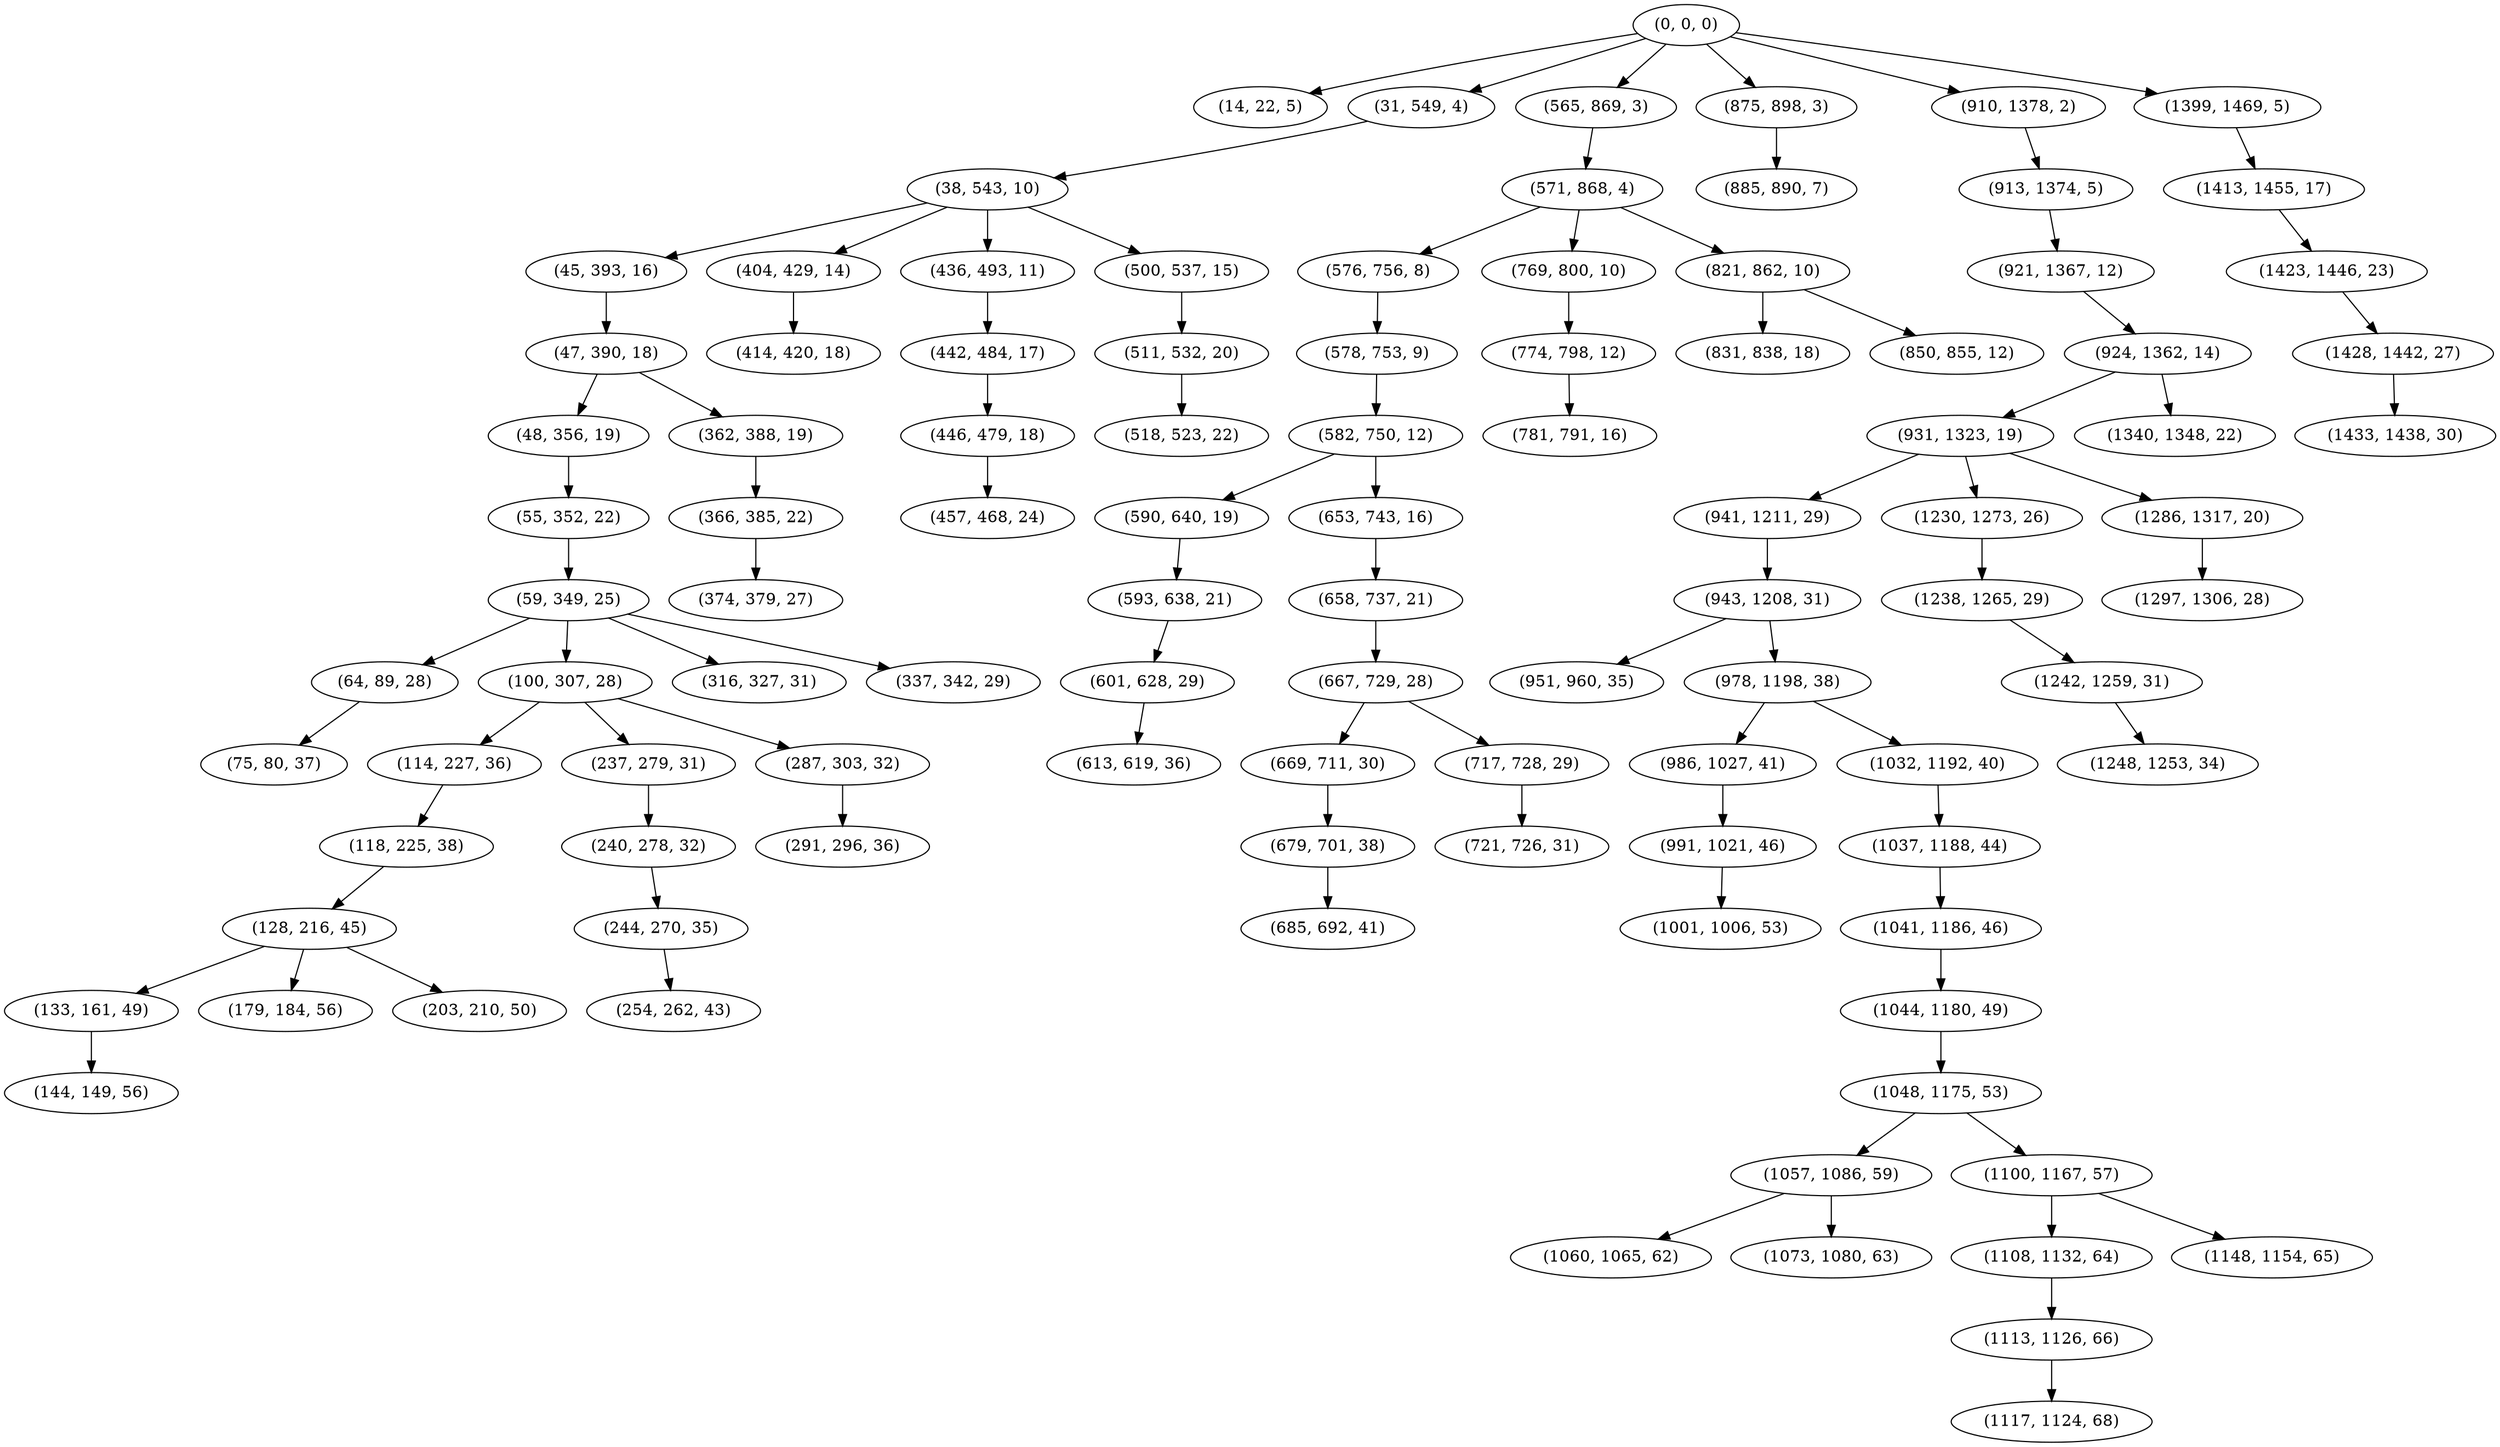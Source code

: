 digraph tree {
    "(0, 0, 0)";
    "(14, 22, 5)";
    "(31, 549, 4)";
    "(38, 543, 10)";
    "(45, 393, 16)";
    "(47, 390, 18)";
    "(48, 356, 19)";
    "(55, 352, 22)";
    "(59, 349, 25)";
    "(64, 89, 28)";
    "(75, 80, 37)";
    "(100, 307, 28)";
    "(114, 227, 36)";
    "(118, 225, 38)";
    "(128, 216, 45)";
    "(133, 161, 49)";
    "(144, 149, 56)";
    "(179, 184, 56)";
    "(203, 210, 50)";
    "(237, 279, 31)";
    "(240, 278, 32)";
    "(244, 270, 35)";
    "(254, 262, 43)";
    "(287, 303, 32)";
    "(291, 296, 36)";
    "(316, 327, 31)";
    "(337, 342, 29)";
    "(362, 388, 19)";
    "(366, 385, 22)";
    "(374, 379, 27)";
    "(404, 429, 14)";
    "(414, 420, 18)";
    "(436, 493, 11)";
    "(442, 484, 17)";
    "(446, 479, 18)";
    "(457, 468, 24)";
    "(500, 537, 15)";
    "(511, 532, 20)";
    "(518, 523, 22)";
    "(565, 869, 3)";
    "(571, 868, 4)";
    "(576, 756, 8)";
    "(578, 753, 9)";
    "(582, 750, 12)";
    "(590, 640, 19)";
    "(593, 638, 21)";
    "(601, 628, 29)";
    "(613, 619, 36)";
    "(653, 743, 16)";
    "(658, 737, 21)";
    "(667, 729, 28)";
    "(669, 711, 30)";
    "(679, 701, 38)";
    "(685, 692, 41)";
    "(717, 728, 29)";
    "(721, 726, 31)";
    "(769, 800, 10)";
    "(774, 798, 12)";
    "(781, 791, 16)";
    "(821, 862, 10)";
    "(831, 838, 18)";
    "(850, 855, 12)";
    "(875, 898, 3)";
    "(885, 890, 7)";
    "(910, 1378, 2)";
    "(913, 1374, 5)";
    "(921, 1367, 12)";
    "(924, 1362, 14)";
    "(931, 1323, 19)";
    "(941, 1211, 29)";
    "(943, 1208, 31)";
    "(951, 960, 35)";
    "(978, 1198, 38)";
    "(986, 1027, 41)";
    "(991, 1021, 46)";
    "(1001, 1006, 53)";
    "(1032, 1192, 40)";
    "(1037, 1188, 44)";
    "(1041, 1186, 46)";
    "(1044, 1180, 49)";
    "(1048, 1175, 53)";
    "(1057, 1086, 59)";
    "(1060, 1065, 62)";
    "(1073, 1080, 63)";
    "(1100, 1167, 57)";
    "(1108, 1132, 64)";
    "(1113, 1126, 66)";
    "(1117, 1124, 68)";
    "(1148, 1154, 65)";
    "(1230, 1273, 26)";
    "(1238, 1265, 29)";
    "(1242, 1259, 31)";
    "(1248, 1253, 34)";
    "(1286, 1317, 20)";
    "(1297, 1306, 28)";
    "(1340, 1348, 22)";
    "(1399, 1469, 5)";
    "(1413, 1455, 17)";
    "(1423, 1446, 23)";
    "(1428, 1442, 27)";
    "(1433, 1438, 30)";
    "(0, 0, 0)" -> "(14, 22, 5)";
    "(0, 0, 0)" -> "(31, 549, 4)";
    "(0, 0, 0)" -> "(565, 869, 3)";
    "(0, 0, 0)" -> "(875, 898, 3)";
    "(0, 0, 0)" -> "(910, 1378, 2)";
    "(0, 0, 0)" -> "(1399, 1469, 5)";
    "(31, 549, 4)" -> "(38, 543, 10)";
    "(38, 543, 10)" -> "(45, 393, 16)";
    "(38, 543, 10)" -> "(404, 429, 14)";
    "(38, 543, 10)" -> "(436, 493, 11)";
    "(38, 543, 10)" -> "(500, 537, 15)";
    "(45, 393, 16)" -> "(47, 390, 18)";
    "(47, 390, 18)" -> "(48, 356, 19)";
    "(47, 390, 18)" -> "(362, 388, 19)";
    "(48, 356, 19)" -> "(55, 352, 22)";
    "(55, 352, 22)" -> "(59, 349, 25)";
    "(59, 349, 25)" -> "(64, 89, 28)";
    "(59, 349, 25)" -> "(100, 307, 28)";
    "(59, 349, 25)" -> "(316, 327, 31)";
    "(59, 349, 25)" -> "(337, 342, 29)";
    "(64, 89, 28)" -> "(75, 80, 37)";
    "(100, 307, 28)" -> "(114, 227, 36)";
    "(100, 307, 28)" -> "(237, 279, 31)";
    "(100, 307, 28)" -> "(287, 303, 32)";
    "(114, 227, 36)" -> "(118, 225, 38)";
    "(118, 225, 38)" -> "(128, 216, 45)";
    "(128, 216, 45)" -> "(133, 161, 49)";
    "(128, 216, 45)" -> "(179, 184, 56)";
    "(128, 216, 45)" -> "(203, 210, 50)";
    "(133, 161, 49)" -> "(144, 149, 56)";
    "(237, 279, 31)" -> "(240, 278, 32)";
    "(240, 278, 32)" -> "(244, 270, 35)";
    "(244, 270, 35)" -> "(254, 262, 43)";
    "(287, 303, 32)" -> "(291, 296, 36)";
    "(362, 388, 19)" -> "(366, 385, 22)";
    "(366, 385, 22)" -> "(374, 379, 27)";
    "(404, 429, 14)" -> "(414, 420, 18)";
    "(436, 493, 11)" -> "(442, 484, 17)";
    "(442, 484, 17)" -> "(446, 479, 18)";
    "(446, 479, 18)" -> "(457, 468, 24)";
    "(500, 537, 15)" -> "(511, 532, 20)";
    "(511, 532, 20)" -> "(518, 523, 22)";
    "(565, 869, 3)" -> "(571, 868, 4)";
    "(571, 868, 4)" -> "(576, 756, 8)";
    "(571, 868, 4)" -> "(769, 800, 10)";
    "(571, 868, 4)" -> "(821, 862, 10)";
    "(576, 756, 8)" -> "(578, 753, 9)";
    "(578, 753, 9)" -> "(582, 750, 12)";
    "(582, 750, 12)" -> "(590, 640, 19)";
    "(582, 750, 12)" -> "(653, 743, 16)";
    "(590, 640, 19)" -> "(593, 638, 21)";
    "(593, 638, 21)" -> "(601, 628, 29)";
    "(601, 628, 29)" -> "(613, 619, 36)";
    "(653, 743, 16)" -> "(658, 737, 21)";
    "(658, 737, 21)" -> "(667, 729, 28)";
    "(667, 729, 28)" -> "(669, 711, 30)";
    "(667, 729, 28)" -> "(717, 728, 29)";
    "(669, 711, 30)" -> "(679, 701, 38)";
    "(679, 701, 38)" -> "(685, 692, 41)";
    "(717, 728, 29)" -> "(721, 726, 31)";
    "(769, 800, 10)" -> "(774, 798, 12)";
    "(774, 798, 12)" -> "(781, 791, 16)";
    "(821, 862, 10)" -> "(831, 838, 18)";
    "(821, 862, 10)" -> "(850, 855, 12)";
    "(875, 898, 3)" -> "(885, 890, 7)";
    "(910, 1378, 2)" -> "(913, 1374, 5)";
    "(913, 1374, 5)" -> "(921, 1367, 12)";
    "(921, 1367, 12)" -> "(924, 1362, 14)";
    "(924, 1362, 14)" -> "(931, 1323, 19)";
    "(924, 1362, 14)" -> "(1340, 1348, 22)";
    "(931, 1323, 19)" -> "(941, 1211, 29)";
    "(931, 1323, 19)" -> "(1230, 1273, 26)";
    "(931, 1323, 19)" -> "(1286, 1317, 20)";
    "(941, 1211, 29)" -> "(943, 1208, 31)";
    "(943, 1208, 31)" -> "(951, 960, 35)";
    "(943, 1208, 31)" -> "(978, 1198, 38)";
    "(978, 1198, 38)" -> "(986, 1027, 41)";
    "(978, 1198, 38)" -> "(1032, 1192, 40)";
    "(986, 1027, 41)" -> "(991, 1021, 46)";
    "(991, 1021, 46)" -> "(1001, 1006, 53)";
    "(1032, 1192, 40)" -> "(1037, 1188, 44)";
    "(1037, 1188, 44)" -> "(1041, 1186, 46)";
    "(1041, 1186, 46)" -> "(1044, 1180, 49)";
    "(1044, 1180, 49)" -> "(1048, 1175, 53)";
    "(1048, 1175, 53)" -> "(1057, 1086, 59)";
    "(1048, 1175, 53)" -> "(1100, 1167, 57)";
    "(1057, 1086, 59)" -> "(1060, 1065, 62)";
    "(1057, 1086, 59)" -> "(1073, 1080, 63)";
    "(1100, 1167, 57)" -> "(1108, 1132, 64)";
    "(1100, 1167, 57)" -> "(1148, 1154, 65)";
    "(1108, 1132, 64)" -> "(1113, 1126, 66)";
    "(1113, 1126, 66)" -> "(1117, 1124, 68)";
    "(1230, 1273, 26)" -> "(1238, 1265, 29)";
    "(1238, 1265, 29)" -> "(1242, 1259, 31)";
    "(1242, 1259, 31)" -> "(1248, 1253, 34)";
    "(1286, 1317, 20)" -> "(1297, 1306, 28)";
    "(1399, 1469, 5)" -> "(1413, 1455, 17)";
    "(1413, 1455, 17)" -> "(1423, 1446, 23)";
    "(1423, 1446, 23)" -> "(1428, 1442, 27)";
    "(1428, 1442, 27)" -> "(1433, 1438, 30)";
}
